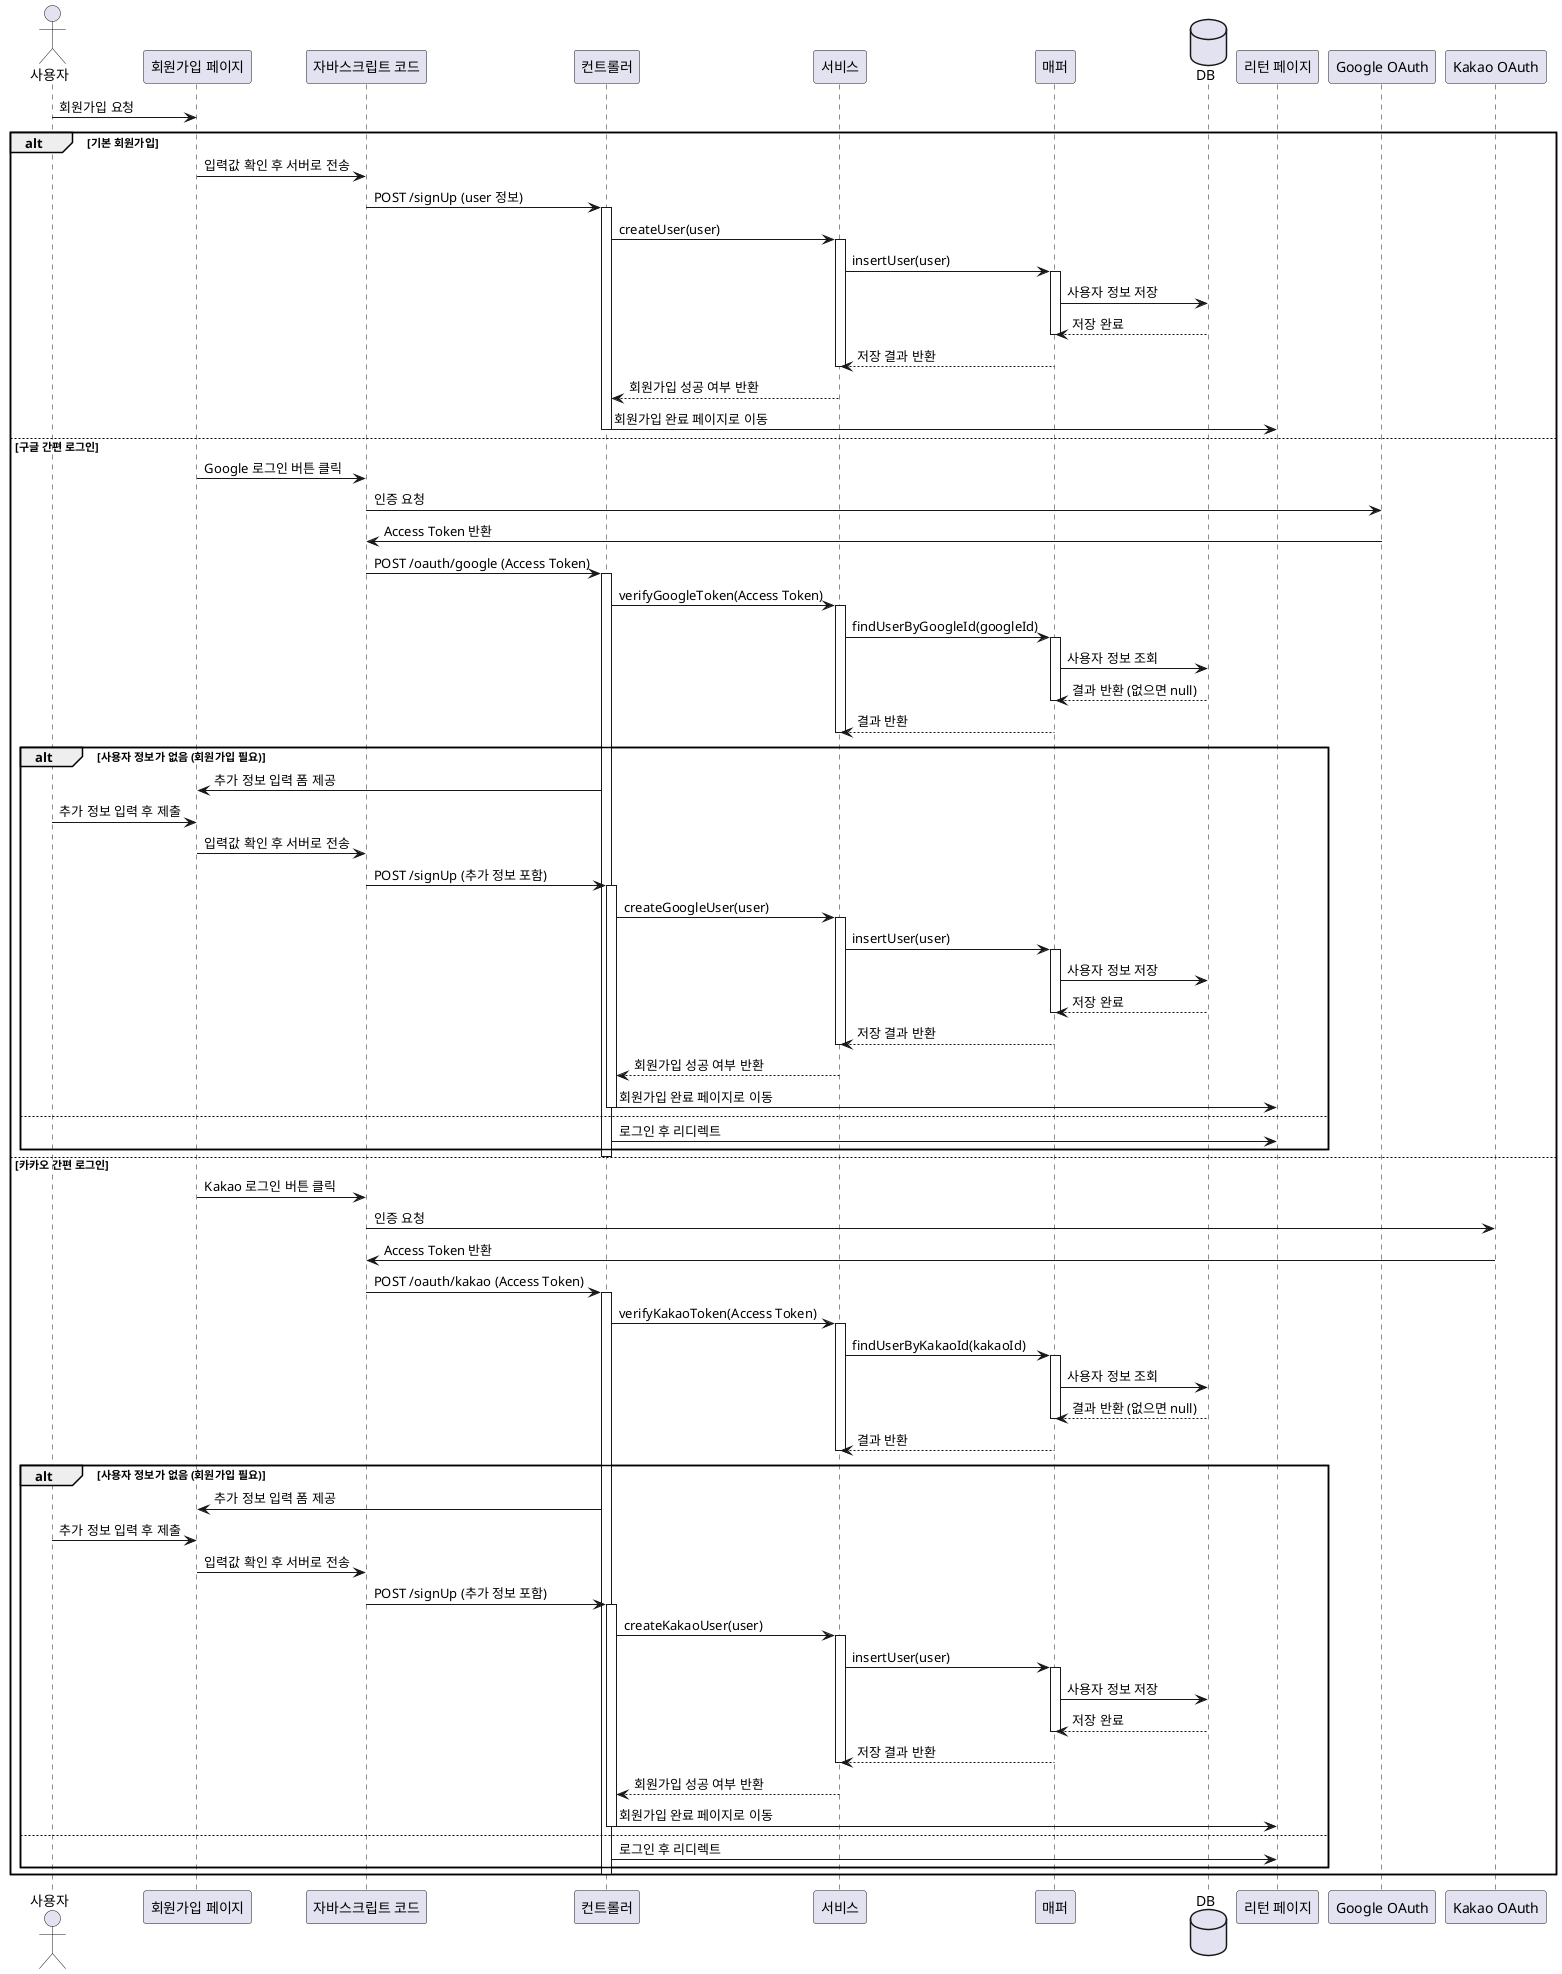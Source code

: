 /'회원가입 (signUp)'/
@startuml
actor 사용자

participant "회원가입 페이지" as SignUpPage
participant "자바스크립트 코드" as JavaScript
participant "컨트롤러" as Controller
participant "서비스" as Service
participant "매퍼" as Mapper
database "DB" as DB
participant "리턴 페이지" as ReturnPage

사용자 -> SignUpPage: 회원가입 요청

alt 기본 회원가입
    SignUpPage -> JavaScript: 입력값 확인 후 서버로 전송
    JavaScript -> Controller: POST /signUp (user 정보)
    activate Controller

    Controller -> Service: createUser(user)
    activate Service

    Service -> Mapper: insertUser(user)
    activate Mapper
    Mapper -> DB: 사용자 정보 저장
    DB --> Mapper: 저장 완료
    deactivate Mapper

    Mapper --> Service: 저장 결과 반환
    deactivate Service

    Service --> Controller: 회원가입 성공 여부 반환
    Controller -> ReturnPage: 회원가입 완료 페이지로 이동
    deactivate Controller

else 구글 간편 로그인
    SignUpPage -> JavaScript: Google 로그인 버튼 클릭
    JavaScript -> "Google OAuth": 인증 요청
    "Google OAuth" -> JavaScript: Access Token 반환
    JavaScript -> Controller: POST /oauth/google (Access Token)
    activate Controller

    Controller -> Service: verifyGoogleToken(Access Token)
    activate Service

    Service -> Mapper: findUserByGoogleId(googleId)
    activate Mapper
    Mapper -> DB: 사용자 정보 조회
    DB --> Mapper: 결과 반환 (없으면 null)
    deactivate Mapper

    Mapper --> Service: 결과 반환
    deactivate Service

    alt 사용자 정보가 없음 (회원가입 필요)
        Controller -> SignUpPage: 추가 정보 입력 폼 제공
        사용자 -> SignUpPage: 추가 정보 입력 후 제출
        SignUpPage -> JavaScript: 입력값 확인 후 서버로 전송
        JavaScript -> Controller: POST /signUp (추가 정보 포함)
        activate Controller

        Controller -> Service: createGoogleUser(user)
        activate Service

        Service -> Mapper: insertUser(user)
        activate Mapper
        Mapper -> DB: 사용자 정보 저장
        DB --> Mapper: 저장 완료
        deactivate Mapper

        Mapper --> Service: 저장 결과 반환
        deactivate Service

        Service --> Controller: 회원가입 성공 여부 반환
        Controller -> ReturnPage: 회원가입 완료 페이지로 이동
        deactivate Controller
    else
        Controller -> ReturnPage: 로그인 후 리디렉트
    end
    deactivate Controller

else 카카오 간편 로그인
    SignUpPage -> JavaScript: Kakao 로그인 버튼 클릭
    JavaScript -> "Kakao OAuth": 인증 요청
    "Kakao OAuth" -> JavaScript: Access Token 반환
    JavaScript -> Controller: POST /oauth/kakao (Access Token)
    activate Controller

    Controller -> Service: verifyKakaoToken(Access Token)
    activate Service

    Service -> Mapper: findUserByKakaoId(kakaoId)
    activate Mapper
    Mapper -> DB: 사용자 정보 조회
    DB --> Mapper: 결과 반환 (없으면 null)
    deactivate Mapper

    Mapper --> Service: 결과 반환
    deactivate Service

    alt 사용자 정보가 없음 (회원가입 필요)
        Controller -> SignUpPage: 추가 정보 입력 폼 제공
        사용자 -> SignUpPage: 추가 정보 입력 후 제출
        SignUpPage -> JavaScript: 입력값 확인 후 서버로 전송
        JavaScript -> Controller: POST /signUp (추가 정보 포함)
        activate Controller

        Controller -> Service: createKakaoUser(user)
        activate Service

        Service -> Mapper: insertUser(user)
        activate Mapper
        Mapper -> DB: 사용자 정보 저장
        DB --> Mapper: 저장 완료
        deactivate Mapper

        Mapper --> Service: 저장 결과 반환
        deactivate Service

        Service --> Controller: 회원가입 성공 여부 반환
        Controller -> ReturnPage: 회원가입 완료 페이지로 이동
        deactivate Controller
    else
        Controller -> ReturnPage: 로그인 후 리디렉트
    end
    deactivate Controller
end

@enduml



/'로그인 (signIn)'/
@startuml
actor 사용자

participant "로그인 페이지" as LoginPage
participant "자바스크립트 코드" as JavaScript
participant "컨트롤러" as Controller
participant "서비스" as Service
participant "매퍼" as Mapper
database "DB" as DB
participant "메인 페이지" as ReturnPage

사용자 -> LoginPage: 로그인 요청

alt 기존 사이트 로그인
    LoginPage -> JavaScript: 입력값 확인 후 서버로 전송
    JavaScript -> Controller: POST /signIn (userId, userPw)
    activate Controller

    Controller -> Service: signIn(user)
    activate Service

    Service -> Mapper: selectUserById(userId)
    activate Mapper
    Mapper -> DB: 사용자 정보 조회
    DB --> Mapper: 사용자 정보 반환
    deactivate Mapper

    Mapper --> Service: 사용자 정보 반환
    deactivate Service

    Service --> Controller: 로그인 결과 반환
    Controller -> ReturnPage: 로그인 성공 시 세션 저장 후 리디렉트
    deactivate Controller

else 구글 간편 로그인
    LoginPage -> JavaScript: Google 로그인 버튼 클릭
    JavaScript -> "Google OAuth": 인증 요청
    "Google OAuth" -> JavaScript: Access Token 반환
    JavaScript -> Controller: POST /oauth/google (Access Token)
    activate Controller

    Controller -> Service: verifyGoogleToken(Access Token)
    activate Service

    Service -> Mapper: findOrCreateGoogleUser(사용자 정보)
    activate Mapper
    Mapper -> DB: 사용자 정보 조회 또는 저장
    DB --> Mapper: 사용자 정보 반환
    deactivate Mapper

    Mapper --> Service: 사용자 정보 반환
    deactivate Service

    Service --> Controller: 로그인 결과 반환
    Controller -> ReturnPage: 로그인 성공 후 리디렉트
    deactivate Controller

else 카카오 간편 로그인
    LoginPage -> JavaScript: Kakao 로그인 버튼 클릭
    JavaScript -> "Kakao OAuth": 인증 요청
    "Kakao OAuth" -> JavaScript: Access Token 반환
    JavaScript -> Controller: POST /oauth/kakao (Access Token)
    activate Controller

    Controller -> Service: verifyKakaoToken(Access Token)
    activate Service

    Service -> Mapper: findOrCreateKakaoUser(사용자 정보)
    activate Mapper
    Mapper -> DB: 사용자 정보 조회 또는 저장
    DB --> Mapper: 사용자 정보 반환
    deactivate Mapper

    Mapper --> Service: 사용자 정보 반환
    deactivate Service

    Service --> Controller: 로그인 결과 반환
    Controller -> ReturnPage: 로그인 성공 후 리디렉트
    deactivate Controller
end

@enduml




/'로그아웃 (logout)'/
@startuml
actor 사용자

participant "로그아웃 버튼" as LogoutButton
participant "자바스크립트 코드" as JavaScript
participant "컨트롤러" as Controller
participant "세션" as Session
participant "리턴 페이지" as ReturnPage

사용자 -> LogoutButton: 로그아웃 버튼 클릭
LogoutButton -> JavaScript: 클릭 이벤트 감지
JavaScript -> Controller: GET /logout
activate Controller

Controller -> Session: session.invalidate() (로그아웃 처리)
Session --> Controller: 세션 삭제 완료

Controller -> ReturnPage: Redirect to "/"
deactivate Controller

@enduml


/'아이디 찾기 (findId)'/
@startuml
actor 사용자

participant "아이디 찾기 페이지" as FindIdPage
participant "자바스크립트 코드" as JavaScript
participant "컨트롤러" as Controller
participant "서비스" as Service
participant "매퍼" as Mapper
database "DB" as DB
participant "구글 API" as GoogleAPI
participant "리턴 페이지" as ReturnPage

사용자 -> FindIdPage: 아이디 찾기 요청
FindIdPage -> JavaScript: 입력값 확인 후 이메일 인증 요청
JavaScript -> GoogleAPI: 이메일 인증 요청
GoogleAPI --> JavaScript: 인증코드 발송

사용자 -> JavaScript: 이메일에서 인증코드 입력
JavaScript -> GoogleAPI: 인증코드 검증
GoogleAPI --> JavaScript: 인증 성공 여부

alt 이메일 인증 성공
    JavaScript -> Controller: AJAX 요청 (이메일 존재 여부 확인)
    activate Controller

    Controller -> Service: checkEmailExists(email)
    activate Service

    Service -> Mapper: findUserByEmail(email)
    activate Mapper
    Mapper -> DB: 이메일로 회원 조회
    DB --> Mapper: 회원 정보 반환 (없으면 null)
    deactivate Mapper

    Mapper --> Service: 회원 정보 반환
    deactivate Service

    Service --> Controller: 존재 여부 반환
    Controller -> JavaScript: 이메일 존재 여부 응답
    deactivate Controller

    alt 회원이 존재함
        JavaScript -> Controller: AJAX 요청 (이름과 이메일 일치 확인)
        activate Controller

        Controller -> Service: findUserByNameAndEmail(name, email)
        activate Service

        Service -> Mapper: findUserByNameAndEmail(name, email)
        activate Mapper
        Mapper -> DB: 이름 + 이메일 일치 회원 조회
        DB --> Mapper: 일치하는 회원 정보 반환 (없으면 null)
        deactivate Mapper

        Mapper --> Service: 회원 정보 반환
        deactivate Service

        Service --> Controller: 회원 아이디 반환
        Controller -> JavaScript: 아이디 반환
        deactivate Controller

        JavaScript -> FindIdPage: 아이디 표시

    else 회원이 존재하지 않음
        JavaScript -> FindIdPage: "회원 정보 없음" 메시지 표시
    end
else 이메일 인증 실패
    JavaScript -> FindIdPage: "이메일 인증 실패" 메시지 표시
end

@enduml



/'비밀번호 찾기 (findPw)'/
@startuml
actor 사용자

participant "비밀번호 찾기 페이지" as PasswordPage
participant "자바스크립트 코드" as JavaScript
participant "컨트롤러" as Controller
participant "서비스" as Service
participant "매퍼" as Mapper
database "DB" as DB
participant "임시 비밀번호 페이지" as TempPasswordPage

사용자 -> PasswordPage: 비밀번호 찾기 요청
PasswordPage -> JavaScript: 아이디, 이름 입력
JavaScript -> "Google API": 이메일 인증 요청
"Google API" --> JavaScript: Access Token 반환

JavaScript -> Controller: POST /findPassword (아이디, 이름, Access Token)
activate Controller

Controller -> Service: verifyEmailAndFindUser(아이디, 이름, Access Token)
activate Service

Service -> Mapper: findUserByIdAndName(아이디, 이름)
activate Mapper
Mapper -> DB: 사용자 정보 조회 (비동기)
DB --> Mapper: 조회 결과 (존재 또는 없음)
deactivate Mapper

Mapper --> Service: 결과 반환
deactivate Service

alt 일치하는 사용자 존재
    Controller -> TempPasswordPage: 임시 비밀번호 발급 및 페이지 이동
else 사용자 정보 불일치
    Controller -> PasswordPage: 에러 메시지 반환 (일치하는 정보 없음)
end
deactivate Controller
@enduml


/'마이페이지 관련 기능'/
/'프로젝트 페이지 (myProjects)'/
@startuml
actor 사용자

participant "마이페이지" as MyPage
participant "자바스크립트 코드" as JavaScript
participant "컨트롤러" as Controller
participant "서비스" as Service
participant "매퍼" as Mapper
database "DB" as DB

사용자 -> MyPage: 마이페이지 접속

== 사이드바 기능 ==
사용자 -> MyPage: 사이드바 클릭 (예: My Projects)
MyPage -> JavaScript: 해당 카테고리 요청
JavaScript -> Controller: GET /projects?category=MyProjects
activate Controller
Controller -> Service: getUserProjects(사용자ID, 카테고리)
activate Service
Service -> Mapper: findProjectsByUser(사용자ID, 카테고리)
activate Mapper
Mapper -> DB: 프로젝트 데이터 조회
DB --> Mapper: 조회 결과 반환
deactivate Mapper
Mapper --> Service: 데이터 반환
deactivate Service
Service --> Controller: 프로젝트 리스트 반환
Controller -> JavaScript: 데이터 전송
JavaScript -> MyPage: 화면에 프로젝트 표시
deactivate Controller

== 내 정보 수정 ==
사용자 -> MyPage: 내 정보 수정 요청
MyPage -> JavaScript: 입력값 확인 후 서버로 전송
JavaScript -> Controller: POST /updateProfile (새로운 정보)
activate Controller
Controller -> Service: updateUserProfile(사용자ID, 새 정보)
activate Service
Service -> Mapper: updateUser(사용자ID, 새 정보)
activate Mapper
Mapper -> DB: 사용자 정보 업데이트
DB --> Mapper: 업데이트 성공 여부 반환
deactivate Mapper
Mapper --> Service: 결과 반환
deactivate Service
Service --> Controller: 업데이트 성공 여부 반환
Controller -> MyPage: 성공 메시지 표시
deactivate Controller

== 프로젝트 삭제 ==
사용자 -> MyPage: 프로젝트 삭제 요청
MyPage -> JavaScript: 삭제 요청 처리
JavaScript -> Controller: POST /deleteProject (프로젝트ID)
activate Controller
Controller -> Service: moveToTrash(프로젝트ID)
activate Service
Service -> Mapper: moveProjectToTrash(프로젝트ID)
activate Mapper
Mapper -> DB: 프로젝트 상태 "삭제됨"으로 변경
DB --> Mapper: 업데이트 완료
deactivate Mapper
Mapper --> Service: 결과 반환
deactivate Service
Service --> Controller: 삭제 성공 반환
Controller -> MyPage: 프로젝트 휴지통으로 이동 표시
deactivate Controller

== 휴지통 자동 삭제 (30일 후) ==
Controller -> Service: checkAndDeleteOldTrash()
activate Service
Service -> Mapper: findOldTrash(30일 지난 프로젝트)
activate Mapper
Mapper -> DB: 30일 지난 삭제된 프로젝트 조회
DB --> Mapper: 삭제할 프로젝트 리스트 반환
deactivate Mapper
Mapper -> Service: 삭제할 프로젝트 리스트 반환
Service -> Mapper: deleteProjects(리스트)
activate Mapper
Mapper -> DB: 프로젝트 데이터 삭제
DB --> Mapper: 삭제 완료
deactivate Mapper
deactivate Service
@enduml

@startuml
actor 사용자

participant "컨텐츠 페이지" as ContentPage
participant "자바스크립트 코드" as JavaScript
participant "컨트롤러" as Controller
participant "서비스" as Service
participant "매퍼" as Mapper
database "DB" as DB

사용자 -> ContentPage: 컨텐츠 페이지 접속

== 카테고리 및 소분류 선택 ==
사용자 -> ContentPage: 카테고리 선택 (예: Video Templates)
ContentPage -> JavaScript: 해당 카테고리 요청
JavaScript -> Controller: GET /content?category=VideoTemplates
activate Controller
Controller -> Service: getContentList(카테고리)
activate Service
Service -> Mapper: findContentByCategory(카테고리)
activate Mapper
Mapper -> DB: 카테고리에 해당하는 컨텐츠 조회
DB --> Mapper: 조회 결과 반환
deactivate Mapper
Mapper --> Service: 데이터 반환
deactivate Service
Service --> Controller: 컨텐츠 리스트 반환
Controller -> JavaScript: 데이터 전송
JavaScript -> ContentPage: 화면에 컨텐츠 목록 표시
deactivate Controller

사용자 -> ContentPage: 소분류 선택 (예: "자연" 테마)
ContentPage -> JavaScript: 선택된 테마로 필터링 요청
JavaScript -> Controller: GET /content?category=VideoTemplates&theme=Nature
activate Controller
Controller -> Service: getContentListByTheme(카테고리, 테마)
activate Service
Service -> Mapper: findContentByTheme(카테고리, 테마)
activate Mapper
Mapper -> DB: 선택된 테마의 컨텐츠 조회
DB --> Mapper: 조회 결과 반환
deactivate Mapper
Mapper --> Service: 데이터 반환
deactivate Service
Service --> Controller: 필터링된 컨텐츠 리스트 반환
Controller -> JavaScript: 데이터 전송
JavaScript -> ContentPage: 화면에 필터링된 컨텐츠 표시
deactivate Controller

== 컨텐츠 상세 확인 및 다운로드 ==
사용자 -> ContentPage: 원하는 컨텐츠 선택
ContentPage -> JavaScript: 컨텐츠 상세 정보 요청
JavaScript -> Controller: GET /content/{id}
activate Controller
Controller -> Service: getContentDetail(컨텐츠 ID)
activate Service
Service -> Mapper: findContentById(컨텐츠 ID)
activate Mapper
Mapper -> DB: 컨텐츠 상세 정보 조회
DB --> Mapper: 조회 결과 반환
deactivate Mapper
Mapper --> Service: 데이터 반환
deactivate Service
Service --> Controller: 컨텐츠 상세 정보 반환
Controller -> JavaScript: 데이터 전송
JavaScript -> ContentPage: 컨텐츠 상세 정보 표시
deactivate Controller

사용자 -> ContentPage: 다운로드 버튼 클릭
ContentPage -> JavaScript: 다운로드 요청
JavaScript -> Controller: POST /download (컨텐츠 ID, 사용자 ID)
activate Controller
Controller -> Service: processDownload(컨텐츠 ID, 사용자 ID)
activate Service
Service -> Mapper: saveDownloadHistory(컨텐츠 ID, 사용자 ID)
activate Mapper
Mapper -> DB: 다운로드 기록 저장
DB --> Mapper: 저장 완료
deactivate Mapper
Mapper --> Service: 저장 결과 반환
deactivate Service
Service --> Controller: 다운로드 링크 반환
Controller -> JavaScript: 다운로드 파일 제공
JavaScript -> ContentPage: 다운로드 시작
deactivate Controller

== 다운로드 완료 ==
ContentPage -> 사용자: 다운로드 완료 메시지 표시

@enduml


@startuml
actor 관리자

participant "관리자 페이지" as AdminPage
participant "자바스크립트 코드" as JavaScript
participant "컨트롤러" as Controller
participant "서비스" as Service
participant "매퍼" as Mapper
database "DB" as DB

관리자 -> AdminPage: 관리자 페이지 접속

== 대시보드 로딩 ==
AdminPage -> JavaScript: 통계 데이터 요청
JavaScript -> Controller: GET /admin/dashboard
activate Controller
Controller -> Service: getDashboardStats()
activate Service
Service -> Mapper: fetchStatsFromDB()
activate Mapper
Mapper -> DB: 회원 수, 결제 금액, 다운로드 수 등 조회
DB --> Mapper: 데이터 반환
deactivate Mapper
Mapper --> Service: 통계 데이터 반환
deactivate Service
Service --> Controller: 통계 데이터 반환
Controller -> JavaScript: 통계 데이터 전송
JavaScript -> AdminPage: 그래프 및 수치 표시
deactivate Controller

== 회원 관리 ==
관리자 -> AdminPage: 회원 목록 조회
AdminPage -> JavaScript: 회원 데이터 요청
JavaScript -> Controller: GET /admin/members
activate Controller
Controller -> Service: getAllMembers()
activate Service
Service -> Mapper: findAllMembers()
activate Mapper
Mapper -> DB: 전체 회원 조회
DB --> Mapper: 회원 리스트 반환
deactivate Mapper
Mapper --> Service: 데이터 반환
deactivate Service
Service --> Controller: 회원 리스트 반환
Controller -> JavaScript: 데이터 전송
JavaScript -> AdminPage: 회원 목록 표시
deactivate Controller

관리자 -> AdminPage: 특정 회원 수정 요청
AdminPage -> JavaScript: 수정 데이터 전송
JavaScript -> Controller: POST /admin/member/update (회원 ID, 수정 데이터)
activate Controller
Controller -> Service: updateMemberInfo(회원 ID, 수정 데이터)
activate Service
Service -> Mapper: updateMember(회원 ID, 수정 데이터)
activate Mapper
Mapper -> DB: 회원 정보 업데이트
DB --> Mapper: 업데이트 완료
deactivate Mapper
Mapper --> Service: 결과 반환
deactivate Service
Service --> Controller: 업데이트 성공 여부 반환
Controller -> AdminPage: 수정 완료 메시지 표시
deactivate Controller

== 템플릿 추천 기능 ==
관리자 -> AdminPage: 특정 템플릿 추천 요청
AdminPage -> JavaScript: 추천 요청 처리
JavaScript -> Controller: POST /admin/template/recommend (템플릿 ID)
activate Controller
Controller -> Service: setTemplateAsRecommended(템플릿 ID)
activate Service
Service -> Mapper: updateTemplateRecommendation(템플릿 ID)
activate Mapper
Mapper -> DB: 해당 템플릿 추천 상태 업데이트
DB --> Mapper: 업데이트 완료
deactivate Mapper
Mapper --> Service: 결과 반환
deactivate Service
Service --> Controller: 업데이트 성공 여부 반환
Controller -> AdminPage: 추천 완료 메시지 표시
deactivate Controller

== 문의 관리 ==
관리자 -> AdminPage: 문의 목록 조회
AdminPage -> JavaScript: 문의 데이터 요청
JavaScript -> Controller: GET /admin/inquiries
activate Controller
Controller -> Service: getInquiries()
activate Service
Service -> Mapper: findAllInquiries()
activate Mapper
Mapper -> DB: 문의 리스트 조회
DB --> Mapper: 문의 리스트 반환
deactivate Mapper
Mapper --> Service: 데이터 반환
deactivate Service
Service --> Controller: 문의 리스트 반환
Controller -> JavaScript: 데이터 전송
JavaScript -> AdminPage: 문의 목록 표시
deactivate Controller

@enduml
























